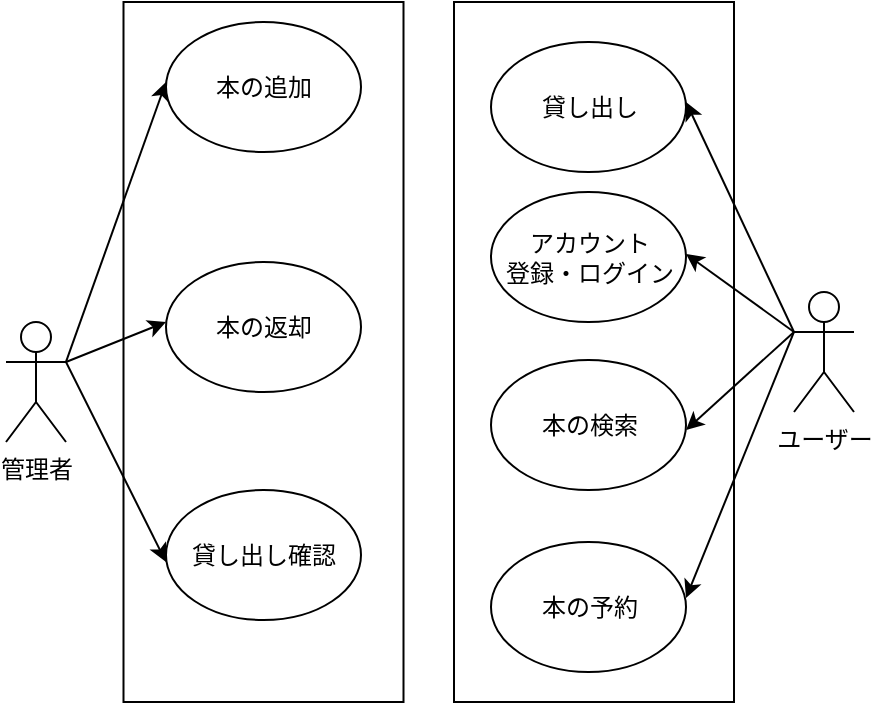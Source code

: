 <mxfile version="24.7.8">
  <diagram name="ページ1" id="MO7oTsW7e6LZhKcIKvjY">
    <mxGraphModel dx="1434" dy="844" grid="1" gridSize="10" guides="1" tooltips="1" connect="1" arrows="1" fold="1" page="1" pageScale="1" pageWidth="827" pageHeight="1169" math="0" shadow="0">
      <root>
        <mxCell id="0" />
        <mxCell id="1" parent="0" />
        <mxCell id="uNP0QgvYdAKdzqVuM2oN-15" value="" style="rounded=0;whiteSpace=wrap;html=1;" parent="1" vertex="1">
          <mxGeometry x="314" y="120" width="140" height="350" as="geometry" />
        </mxCell>
        <mxCell id="uNP0QgvYdAKdzqVuM2oN-9" value="" style="rounded=0;whiteSpace=wrap;html=1;" parent="1" vertex="1">
          <mxGeometry x="148.75" y="120" width="140" height="350" as="geometry" />
        </mxCell>
        <mxCell id="uNP0QgvYdAKdzqVuM2oN-1" value="管理者" style="shape=umlActor;verticalLabelPosition=bottom;verticalAlign=top;html=1;outlineConnect=0;" parent="1" vertex="1">
          <mxGeometry x="90" y="280" width="30" height="60" as="geometry" />
        </mxCell>
        <mxCell id="uNP0QgvYdAKdzqVuM2oN-2" value="ユーザー" style="shape=umlActor;verticalLabelPosition=bottom;verticalAlign=top;html=1;outlineConnect=0;" parent="1" vertex="1">
          <mxGeometry x="484" y="265" width="30" height="60" as="geometry" />
        </mxCell>
        <mxCell id="uNP0QgvYdAKdzqVuM2oN-19" value="" style="endArrow=classic;html=1;rounded=0;exitX=1;exitY=0.333;exitDx=0;exitDy=0;exitPerimeter=0;entryX=0;entryY=0.5;entryDx=0;entryDy=0;" parent="1" source="uNP0QgvYdAKdzqVuM2oN-1" edge="1">
          <mxGeometry width="50" height="50" relative="1" as="geometry">
            <mxPoint x="290" y="310" as="sourcePoint" />
            <mxPoint x="170" y="160" as="targetPoint" />
          </mxGeometry>
        </mxCell>
        <mxCell id="uNP0QgvYdAKdzqVuM2oN-20" value="" style="endArrow=classic;html=1;rounded=0;exitX=1;exitY=0.333;exitDx=0;exitDy=0;exitPerimeter=0;entryX=0;entryY=0.5;entryDx=0;entryDy=0;" parent="1" source="uNP0QgvYdAKdzqVuM2oN-1" edge="1">
          <mxGeometry width="50" height="50" relative="1" as="geometry">
            <mxPoint x="130" y="310" as="sourcePoint" />
            <mxPoint x="170" y="280" as="targetPoint" />
          </mxGeometry>
        </mxCell>
        <mxCell id="uNP0QgvYdAKdzqVuM2oN-21" value="" style="endArrow=classic;html=1;rounded=0;exitX=1;exitY=0.333;exitDx=0;exitDy=0;exitPerimeter=0;entryX=0;entryY=0.5;entryDx=0;entryDy=0;" parent="1" source="uNP0QgvYdAKdzqVuM2oN-1" edge="1">
          <mxGeometry width="50" height="50" relative="1" as="geometry">
            <mxPoint x="140" y="320" as="sourcePoint" />
            <mxPoint x="170" y="400" as="targetPoint" />
          </mxGeometry>
        </mxCell>
        <mxCell id="uNP0QgvYdAKdzqVuM2oN-23" value="" style="endArrow=classic;html=1;rounded=0;exitX=0;exitY=0.333;exitDx=0;exitDy=0;exitPerimeter=0;entryX=1;entryY=0.5;entryDx=0;entryDy=0;" parent="1" source="uNP0QgvYdAKdzqVuM2oN-2" edge="1">
          <mxGeometry width="50" height="50" relative="1" as="geometry">
            <mxPoint x="110" y="330" as="sourcePoint" />
            <mxPoint x="430" y="170" as="targetPoint" />
          </mxGeometry>
        </mxCell>
        <mxCell id="uNP0QgvYdAKdzqVuM2oN-24" value="" style="endArrow=classic;html=1;rounded=0;exitX=0;exitY=0.333;exitDx=0;exitDy=0;exitPerimeter=0;entryX=1;entryY=0.5;entryDx=0;entryDy=0;" parent="1" source="uNP0QgvYdAKdzqVuM2oN-2" edge="1">
          <mxGeometry width="50" height="50" relative="1" as="geometry">
            <mxPoint x="120" y="340" as="sourcePoint" />
            <mxPoint x="430" y="246" as="targetPoint" />
          </mxGeometry>
        </mxCell>
        <mxCell id="uNP0QgvYdAKdzqVuM2oN-25" value="" style="endArrow=classic;html=1;rounded=0;exitX=0;exitY=0.333;exitDx=0;exitDy=0;exitPerimeter=0;entryX=1;entryY=0.5;entryDx=0;entryDy=0;" parent="1" source="uNP0QgvYdAKdzqVuM2oN-2" edge="1">
          <mxGeometry width="50" height="50" relative="1" as="geometry">
            <mxPoint x="130" y="350" as="sourcePoint" />
            <mxPoint x="430" y="334" as="targetPoint" />
          </mxGeometry>
        </mxCell>
        <mxCell id="uNP0QgvYdAKdzqVuM2oN-27" value="" style="endArrow=classic;html=1;rounded=0;exitX=0;exitY=0.333;exitDx=0;exitDy=0;exitPerimeter=0;entryX=1;entryY=0.5;entryDx=0;entryDy=0;" parent="1" source="uNP0QgvYdAKdzqVuM2oN-2" edge="1">
          <mxGeometry width="50" height="50" relative="1" as="geometry">
            <mxPoint x="140" y="360" as="sourcePoint" />
            <mxPoint x="430" y="418" as="targetPoint" />
          </mxGeometry>
        </mxCell>
        <mxCell id="f3tVxW78CL_NGfbMY-lH-1" value="本の追加" style="ellipse;whiteSpace=wrap;html=1;" vertex="1" parent="1">
          <mxGeometry x="170" y="130" width="97.5" height="65" as="geometry" />
        </mxCell>
        <mxCell id="f3tVxW78CL_NGfbMY-lH-2" value="本の返却" style="ellipse;whiteSpace=wrap;html=1;" vertex="1" parent="1">
          <mxGeometry x="170" y="250" width="97.5" height="65" as="geometry" />
        </mxCell>
        <mxCell id="f3tVxW78CL_NGfbMY-lH-3" value="貸し出し確認" style="ellipse;whiteSpace=wrap;html=1;" vertex="1" parent="1">
          <mxGeometry x="170" y="364" width="97.5" height="65" as="geometry" />
        </mxCell>
        <mxCell id="f3tVxW78CL_NGfbMY-lH-4" value="本の検索" style="ellipse;whiteSpace=wrap;html=1;" vertex="1" parent="1">
          <mxGeometry x="332.5" y="299" width="97.5" height="65" as="geometry" />
        </mxCell>
        <mxCell id="f3tVxW78CL_NGfbMY-lH-5" value="アカウント&lt;div&gt;登録・ログイン&lt;/div&gt;" style="ellipse;whiteSpace=wrap;html=1;" vertex="1" parent="1">
          <mxGeometry x="332.5" y="215" width="97.5" height="65" as="geometry" />
        </mxCell>
        <mxCell id="f3tVxW78CL_NGfbMY-lH-6" value="貸し出し" style="ellipse;whiteSpace=wrap;html=1;" vertex="1" parent="1">
          <mxGeometry x="332.5" y="140" width="97.5" height="65" as="geometry" />
        </mxCell>
        <mxCell id="f3tVxW78CL_NGfbMY-lH-7" value="本の予約" style="ellipse;whiteSpace=wrap;html=1;" vertex="1" parent="1">
          <mxGeometry x="332.5" y="390" width="97.5" height="65" as="geometry" />
        </mxCell>
      </root>
    </mxGraphModel>
  </diagram>
</mxfile>
